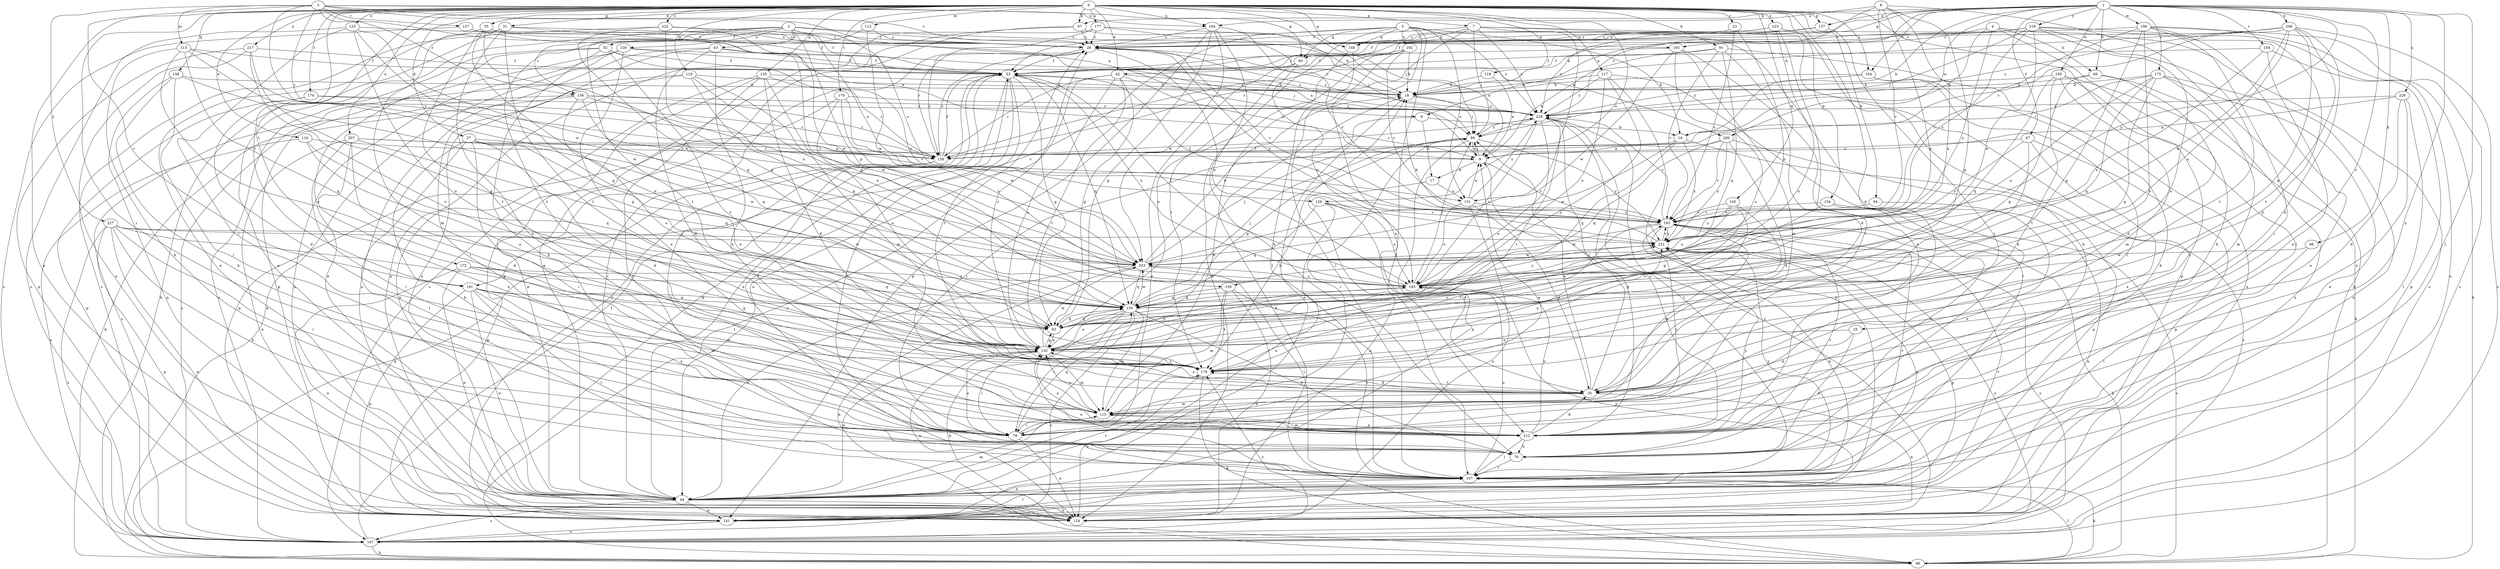 strict digraph  {
0;
1;
2;
3;
4;
5;
6;
7;
8;
9;
16;
17;
18;
23;
25;
26;
27;
31;
35;
42;
43;
44;
47;
52;
53;
55;
60;
62;
66;
69;
70;
79;
89;
91;
94;
97;
98;
107;
110;
112;
113;
115;
116;
117;
119;
124;
125;
126;
130;
131;
132;
134;
135;
137;
139;
141;
145;
148;
149;
150;
154;
156;
157;
158;
164;
165;
167;
170;
172;
174;
175;
176;
177;
184;
185;
191;
192;
193;
195;
196;
200;
203;
207;
208;
212;
217;
219;
221;
222;
223;
226;
227;
229;
0 -> 7  [label=a];
0 -> 23  [label=c];
0 -> 27  [label=d];
0 -> 31  [label=d];
0 -> 35  [label=d];
0 -> 42  [label=e];
0 -> 55  [label=g];
0 -> 79  [label=i];
0 -> 89  [label=j];
0 -> 91  [label=k];
0 -> 94  [label=k];
0 -> 97  [label=k];
0 -> 107  [label=l];
0 -> 110  [label=m];
0 -> 112  [label=m];
0 -> 116  [label=n];
0 -> 117  [label=n];
0 -> 119  [label=n];
0 -> 124  [label=n];
0 -> 125  [label=o];
0 -> 126  [label=o];
0 -> 134  [label=p];
0 -> 135  [label=p];
0 -> 137  [label=p];
0 -> 145  [label=q];
0 -> 148  [label=q];
0 -> 149  [label=q];
0 -> 164  [label=s];
0 -> 170  [label=t];
0 -> 172  [label=t];
0 -> 174  [label=t];
0 -> 177  [label=u];
0 -> 184  [label=u];
0 -> 191  [label=v];
0 -> 207  [label=x];
0 -> 217  [label=y];
0 -> 222  [label=z];
0 -> 223  [label=z];
1 -> 8  [label=a];
1 -> 16  [label=b];
1 -> 25  [label=c];
1 -> 42  [label=e];
1 -> 47  [label=f];
1 -> 60  [label=g];
1 -> 66  [label=h];
1 -> 69  [label=h];
1 -> 97  [label=k];
1 -> 107  [label=l];
1 -> 137  [label=p];
1 -> 154  [label=r];
1 -> 164  [label=s];
1 -> 175  [label=t];
1 -> 195  [label=w];
1 -> 196  [label=w];
1 -> 200  [label=w];
1 -> 208  [label=x];
1 -> 212  [label=x];
1 -> 219  [label=y];
1 -> 221  [label=y];
1 -> 226  [label=z];
2 -> 43  [label=e];
2 -> 44  [label=e];
2 -> 52  [label=f];
2 -> 126  [label=o];
2 -> 130  [label=o];
2 -> 131  [label=o];
2 -> 139  [label=p];
2 -> 156  [label=r];
2 -> 165  [label=s];
2 -> 176  [label=t];
2 -> 200  [label=w];
3 -> 8  [label=a];
3 -> 9  [label=a];
3 -> 26  [label=c];
3 -> 60  [label=g];
3 -> 113  [label=m];
3 -> 156  [label=r];
3 -> 157  [label=r];
3 -> 158  [label=r];
3 -> 184  [label=u];
3 -> 191  [label=v];
3 -> 203  [label=w];
3 -> 227  [label=z];
4 -> 16  [label=b];
4 -> 69  [label=h];
4 -> 70  [label=h];
4 -> 165  [label=s];
4 -> 167  [label=s];
4 -> 221  [label=y];
5 -> 16  [label=b];
5 -> 53  [label=f];
5 -> 60  [label=g];
5 -> 107  [label=l];
5 -> 124  [label=n];
5 -> 131  [label=o];
5 -> 149  [label=q];
5 -> 191  [label=v];
5 -> 192  [label=v];
5 -> 212  [label=x];
5 -> 229  [label=z];
6 -> 62  [label=g];
6 -> 98  [label=k];
6 -> 139  [label=p];
6 -> 184  [label=u];
6 -> 185  [label=u];
6 -> 193  [label=v];
6 -> 229  [label=z];
7 -> 26  [label=c];
7 -> 70  [label=h];
7 -> 89  [label=j];
7 -> 131  [label=o];
7 -> 141  [label=p];
7 -> 149  [label=q];
7 -> 158  [label=r];
7 -> 229  [label=z];
8 -> 16  [label=b];
8 -> 17  [label=b];
8 -> 79  [label=i];
9 -> 17  [label=b];
9 -> 89  [label=j];
9 -> 193  [label=v];
16 -> 150  [label=q];
16 -> 158  [label=r];
16 -> 167  [label=s];
16 -> 203  [label=w];
16 -> 221  [label=y];
17 -> 124  [label=n];
17 -> 131  [label=o];
18 -> 26  [label=c];
18 -> 44  [label=e];
18 -> 89  [label=j];
18 -> 229  [label=z];
23 -> 26  [label=c];
23 -> 185  [label=u];
23 -> 193  [label=v];
25 -> 35  [label=d];
25 -> 70  [label=h];
25 -> 132  [label=o];
26 -> 53  [label=f];
26 -> 158  [label=r];
26 -> 185  [label=u];
26 -> 221  [label=y];
26 -> 229  [label=z];
27 -> 35  [label=d];
27 -> 70  [label=h];
27 -> 79  [label=i];
27 -> 107  [label=l];
27 -> 132  [label=o];
27 -> 158  [label=r];
27 -> 203  [label=w];
31 -> 26  [label=c];
31 -> 44  [label=e];
31 -> 98  [label=k];
31 -> 150  [label=q];
31 -> 176  [label=t];
31 -> 212  [label=x];
35 -> 9  [label=a];
35 -> 115  [label=m];
35 -> 124  [label=n];
35 -> 132  [label=o];
35 -> 176  [label=t];
35 -> 229  [label=z];
42 -> 9  [label=a];
42 -> 18  [label=b];
42 -> 44  [label=e];
42 -> 62  [label=g];
42 -> 132  [label=o];
42 -> 158  [label=r];
42 -> 176  [label=t];
43 -> 44  [label=e];
43 -> 53  [label=f];
43 -> 115  [label=m];
43 -> 124  [label=n];
43 -> 212  [label=x];
43 -> 229  [label=z];
44 -> 26  [label=c];
44 -> 115  [label=m];
44 -> 124  [label=n];
44 -> 141  [label=p];
44 -> 167  [label=s];
44 -> 176  [label=t];
47 -> 141  [label=p];
47 -> 158  [label=r];
47 -> 176  [label=t];
47 -> 212  [label=x];
47 -> 221  [label=y];
52 -> 44  [label=e];
52 -> 53  [label=f];
52 -> 70  [label=h];
52 -> 167  [label=s];
52 -> 176  [label=t];
52 -> 221  [label=y];
53 -> 18  [label=b];
53 -> 44  [label=e];
53 -> 62  [label=g];
53 -> 107  [label=l];
53 -> 141  [label=p];
53 -> 150  [label=q];
53 -> 176  [label=t];
53 -> 185  [label=u];
55 -> 9  [label=a];
55 -> 26  [label=c];
55 -> 115  [label=m];
55 -> 132  [label=o];
55 -> 150  [label=q];
55 -> 176  [label=t];
60 -> 44  [label=e];
60 -> 176  [label=t];
60 -> 185  [label=u];
62 -> 132  [label=o];
62 -> 150  [label=q];
66 -> 107  [label=l];
66 -> 203  [label=w];
69 -> 18  [label=b];
69 -> 35  [label=d];
69 -> 62  [label=g];
69 -> 124  [label=n];
70 -> 107  [label=l];
70 -> 193  [label=v];
70 -> 221  [label=y];
79 -> 9  [label=a];
79 -> 18  [label=b];
79 -> 124  [label=n];
79 -> 132  [label=o];
79 -> 150  [label=q];
79 -> 193  [label=v];
89 -> 9  [label=a];
89 -> 62  [label=g];
89 -> 79  [label=i];
89 -> 141  [label=p];
89 -> 221  [label=y];
89 -> 229  [label=z];
91 -> 9  [label=a];
91 -> 35  [label=d];
91 -> 53  [label=f];
91 -> 124  [label=n];
91 -> 150  [label=q];
91 -> 193  [label=v];
94 -> 193  [label=v];
94 -> 212  [label=x];
97 -> 9  [label=a];
97 -> 26  [label=c];
97 -> 44  [label=e];
97 -> 167  [label=s];
98 -> 26  [label=c];
98 -> 107  [label=l];
98 -> 193  [label=v];
107 -> 44  [label=e];
107 -> 53  [label=f];
107 -> 98  [label=k];
107 -> 132  [label=o];
107 -> 185  [label=u];
107 -> 193  [label=v];
107 -> 221  [label=y];
110 -> 18  [label=b];
110 -> 79  [label=i];
110 -> 150  [label=q];
110 -> 167  [label=s];
110 -> 185  [label=u];
110 -> 203  [label=w];
112 -> 26  [label=c];
112 -> 176  [label=t];
112 -> 203  [label=w];
113 -> 53  [label=f];
113 -> 62  [label=g];
113 -> 70  [label=h];
113 -> 132  [label=o];
113 -> 158  [label=r];
113 -> 203  [label=w];
115 -> 18  [label=b];
115 -> 79  [label=i];
115 -> 132  [label=o];
115 -> 212  [label=x];
116 -> 132  [label=o];
116 -> 150  [label=q];
116 -> 158  [label=r];
116 -> 167  [label=s];
117 -> 18  [label=b];
117 -> 107  [label=l];
117 -> 132  [label=o];
117 -> 141  [label=p];
117 -> 185  [label=u];
117 -> 229  [label=z];
119 -> 9  [label=a];
119 -> 18  [label=b];
124 -> 229  [label=z];
125 -> 26  [label=c];
125 -> 62  [label=g];
125 -> 79  [label=i];
125 -> 132  [label=o];
125 -> 167  [label=s];
125 -> 203  [label=w];
126 -> 35  [label=d];
126 -> 44  [label=e];
126 -> 150  [label=q];
126 -> 185  [label=u];
126 -> 193  [label=v];
130 -> 53  [label=f];
130 -> 89  [label=j];
130 -> 98  [label=k];
130 -> 124  [label=n];
130 -> 141  [label=p];
130 -> 212  [label=x];
131 -> 9  [label=a];
131 -> 35  [label=d];
131 -> 124  [label=n];
131 -> 185  [label=u];
131 -> 193  [label=v];
131 -> 229  [label=z];
132 -> 26  [label=c];
132 -> 44  [label=e];
132 -> 62  [label=g];
132 -> 79  [label=i];
132 -> 115  [label=m];
132 -> 124  [label=n];
132 -> 176  [label=t];
132 -> 185  [label=u];
132 -> 203  [label=w];
132 -> 221  [label=y];
134 -> 62  [label=g];
134 -> 124  [label=n];
134 -> 193  [label=v];
134 -> 212  [label=x];
135 -> 18  [label=b];
135 -> 35  [label=d];
135 -> 44  [label=e];
135 -> 107  [label=l];
135 -> 115  [label=m];
135 -> 124  [label=n];
135 -> 158  [label=r];
137 -> 26  [label=c];
137 -> 79  [label=i];
137 -> 229  [label=z];
139 -> 107  [label=l];
139 -> 115  [label=m];
139 -> 124  [label=n];
139 -> 150  [label=q];
139 -> 176  [label=t];
141 -> 53  [label=f];
141 -> 107  [label=l];
141 -> 167  [label=s];
141 -> 193  [label=v];
145 -> 132  [label=o];
145 -> 176  [label=t];
145 -> 185  [label=u];
145 -> 193  [label=v];
145 -> 221  [label=y];
148 -> 18  [label=b];
148 -> 62  [label=g];
148 -> 70  [label=h];
148 -> 79  [label=i];
148 -> 124  [label=n];
149 -> 98  [label=k];
149 -> 107  [label=l];
150 -> 62  [label=g];
150 -> 70  [label=h];
150 -> 79  [label=i];
150 -> 89  [label=j];
150 -> 98  [label=k];
150 -> 115  [label=m];
150 -> 132  [label=o];
150 -> 167  [label=s];
150 -> 203  [label=w];
154 -> 53  [label=f];
154 -> 141  [label=p];
154 -> 185  [label=u];
154 -> 212  [label=x];
156 -> 98  [label=k];
156 -> 132  [label=o];
156 -> 150  [label=q];
156 -> 158  [label=r];
156 -> 167  [label=s];
156 -> 193  [label=v];
156 -> 229  [label=z];
157 -> 26  [label=c];
157 -> 53  [label=f];
157 -> 167  [label=s];
158 -> 26  [label=c];
158 -> 53  [label=f];
158 -> 79  [label=i];
158 -> 98  [label=k];
158 -> 141  [label=p];
164 -> 18  [label=b];
164 -> 70  [label=h];
164 -> 79  [label=i];
164 -> 229  [label=z];
165 -> 53  [label=f];
165 -> 115  [label=m];
165 -> 132  [label=o];
165 -> 203  [label=w];
165 -> 212  [label=x];
167 -> 53  [label=f];
167 -> 98  [label=k];
167 -> 176  [label=t];
167 -> 221  [label=y];
170 -> 132  [label=o];
170 -> 141  [label=p];
170 -> 185  [label=u];
170 -> 203  [label=w];
170 -> 229  [label=z];
172 -> 44  [label=e];
172 -> 115  [label=m];
172 -> 124  [label=n];
172 -> 150  [label=q];
172 -> 185  [label=u];
174 -> 35  [label=d];
174 -> 141  [label=p];
174 -> 158  [label=r];
174 -> 229  [label=z];
175 -> 18  [label=b];
175 -> 44  [label=e];
175 -> 62  [label=g];
175 -> 115  [label=m];
175 -> 124  [label=n];
175 -> 150  [label=q];
175 -> 158  [label=r];
175 -> 185  [label=u];
176 -> 35  [label=d];
176 -> 98  [label=k];
176 -> 124  [label=n];
176 -> 221  [label=y];
177 -> 18  [label=b];
177 -> 26  [label=c];
177 -> 89  [label=j];
177 -> 124  [label=n];
177 -> 158  [label=r];
184 -> 26  [label=c];
184 -> 62  [label=g];
184 -> 70  [label=h];
184 -> 141  [label=p];
184 -> 193  [label=v];
184 -> 203  [label=w];
185 -> 53  [label=f];
185 -> 89  [label=j];
185 -> 141  [label=p];
185 -> 150  [label=q];
185 -> 221  [label=y];
191 -> 44  [label=e];
191 -> 62  [label=g];
191 -> 107  [label=l];
191 -> 115  [label=m];
191 -> 141  [label=p];
191 -> 150  [label=q];
191 -> 176  [label=t];
191 -> 212  [label=x];
192 -> 18  [label=b];
192 -> 53  [label=f];
192 -> 107  [label=l];
192 -> 132  [label=o];
192 -> 158  [label=r];
192 -> 193  [label=v];
193 -> 26  [label=c];
193 -> 44  [label=e];
193 -> 53  [label=f];
193 -> 98  [label=k];
193 -> 115  [label=m];
193 -> 176  [label=t];
193 -> 203  [label=w];
193 -> 221  [label=y];
193 -> 229  [label=z];
195 -> 18  [label=b];
195 -> 79  [label=i];
195 -> 98  [label=k];
195 -> 115  [label=m];
195 -> 150  [label=q];
195 -> 176  [label=t];
196 -> 26  [label=c];
196 -> 44  [label=e];
196 -> 62  [label=g];
196 -> 79  [label=i];
196 -> 98  [label=k];
196 -> 132  [label=o];
196 -> 167  [label=s];
196 -> 193  [label=v];
200 -> 9  [label=a];
200 -> 35  [label=d];
200 -> 141  [label=p];
200 -> 150  [label=q];
200 -> 193  [label=v];
200 -> 221  [label=y];
203 -> 18  [label=b];
203 -> 44  [label=e];
203 -> 89  [label=j];
203 -> 98  [label=k];
203 -> 107  [label=l];
203 -> 150  [label=q];
203 -> 185  [label=u];
207 -> 9  [label=a];
207 -> 35  [label=d];
207 -> 79  [label=i];
207 -> 124  [label=n];
207 -> 150  [label=q];
207 -> 158  [label=r];
207 -> 212  [label=x];
208 -> 18  [label=b];
208 -> 26  [label=c];
208 -> 35  [label=d];
208 -> 62  [label=g];
208 -> 158  [label=r];
208 -> 167  [label=s];
208 -> 176  [label=t];
208 -> 185  [label=u];
208 -> 203  [label=w];
208 -> 229  [label=z];
212 -> 35  [label=d];
212 -> 70  [label=h];
212 -> 89  [label=j];
212 -> 107  [label=l];
212 -> 115  [label=m];
212 -> 132  [label=o];
212 -> 185  [label=u];
212 -> 229  [label=z];
217 -> 44  [label=e];
217 -> 53  [label=f];
217 -> 62  [label=g];
217 -> 132  [label=o];
217 -> 141  [label=p];
219 -> 18  [label=b];
219 -> 26  [label=c];
219 -> 35  [label=d];
219 -> 53  [label=f];
219 -> 89  [label=j];
219 -> 124  [label=n];
219 -> 132  [label=o];
219 -> 176  [label=t];
219 -> 193  [label=v];
219 -> 203  [label=w];
221 -> 18  [label=b];
221 -> 44  [label=e];
221 -> 141  [label=p];
221 -> 167  [label=s];
221 -> 193  [label=v];
221 -> 203  [label=w];
222 -> 26  [label=c];
222 -> 53  [label=f];
222 -> 150  [label=q];
222 -> 167  [label=s];
222 -> 185  [label=u];
222 -> 203  [label=w];
223 -> 26  [label=c];
223 -> 53  [label=f];
223 -> 70  [label=h];
223 -> 79  [label=i];
223 -> 132  [label=o];
226 -> 9  [label=a];
226 -> 35  [label=d];
226 -> 107  [label=l];
226 -> 212  [label=x];
226 -> 229  [label=z];
227 -> 62  [label=g];
227 -> 70  [label=h];
227 -> 79  [label=i];
227 -> 124  [label=n];
227 -> 141  [label=p];
227 -> 167  [label=s];
227 -> 203  [label=w];
227 -> 221  [label=y];
229 -> 89  [label=j];
229 -> 107  [label=l];
229 -> 132  [label=o];
229 -> 158  [label=r];
229 -> 176  [label=t];
229 -> 185  [label=u];
}
